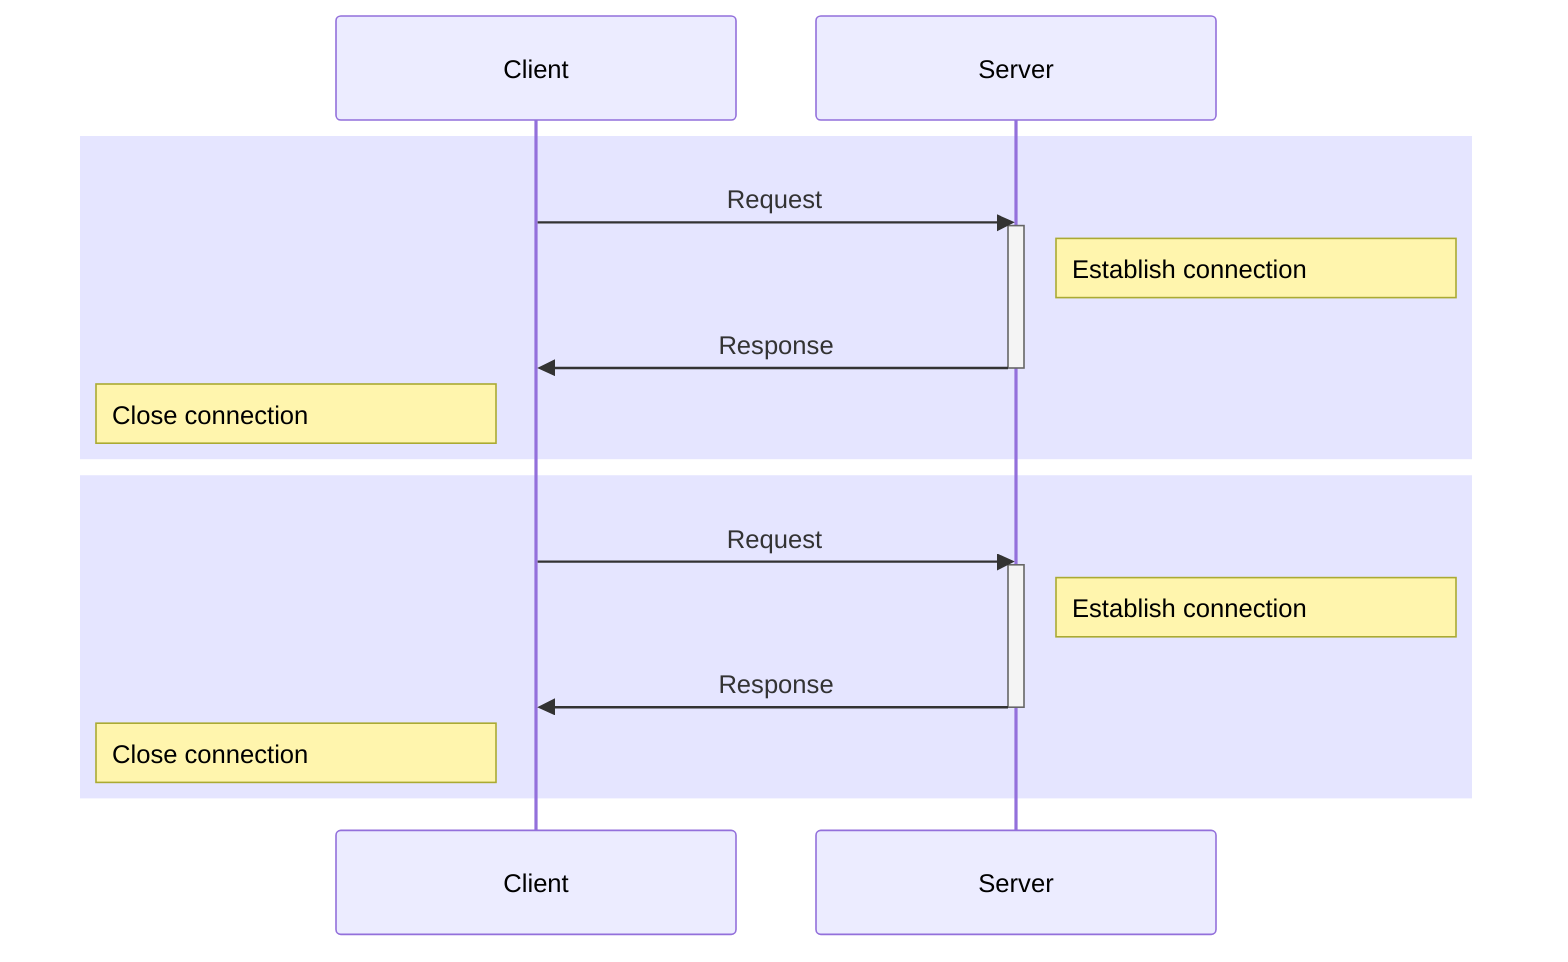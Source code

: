 %%{init: { "sequence": { "wrap": true, "width":250, "noteAlign": "left", "messageAlign": "center" }} }%%

 sequenceDiagram
    participant Client
    participant Server

    rect rgba(0, 0, 255, .1)
    Client->>Server: Request
    activate Server
    Note right of Server: Establish connection
    Server->>   Client: Response
    deactivate Server
    Note left of Client: Close connection
    end

    rect rgba(0, 0, 255, .1)
    Client->>Server: Request

    activate Server
    Note right of Server: Establish connection
    Server->>   Client: Response
    deactivate Server
    Note left of Client: Close connection
    end